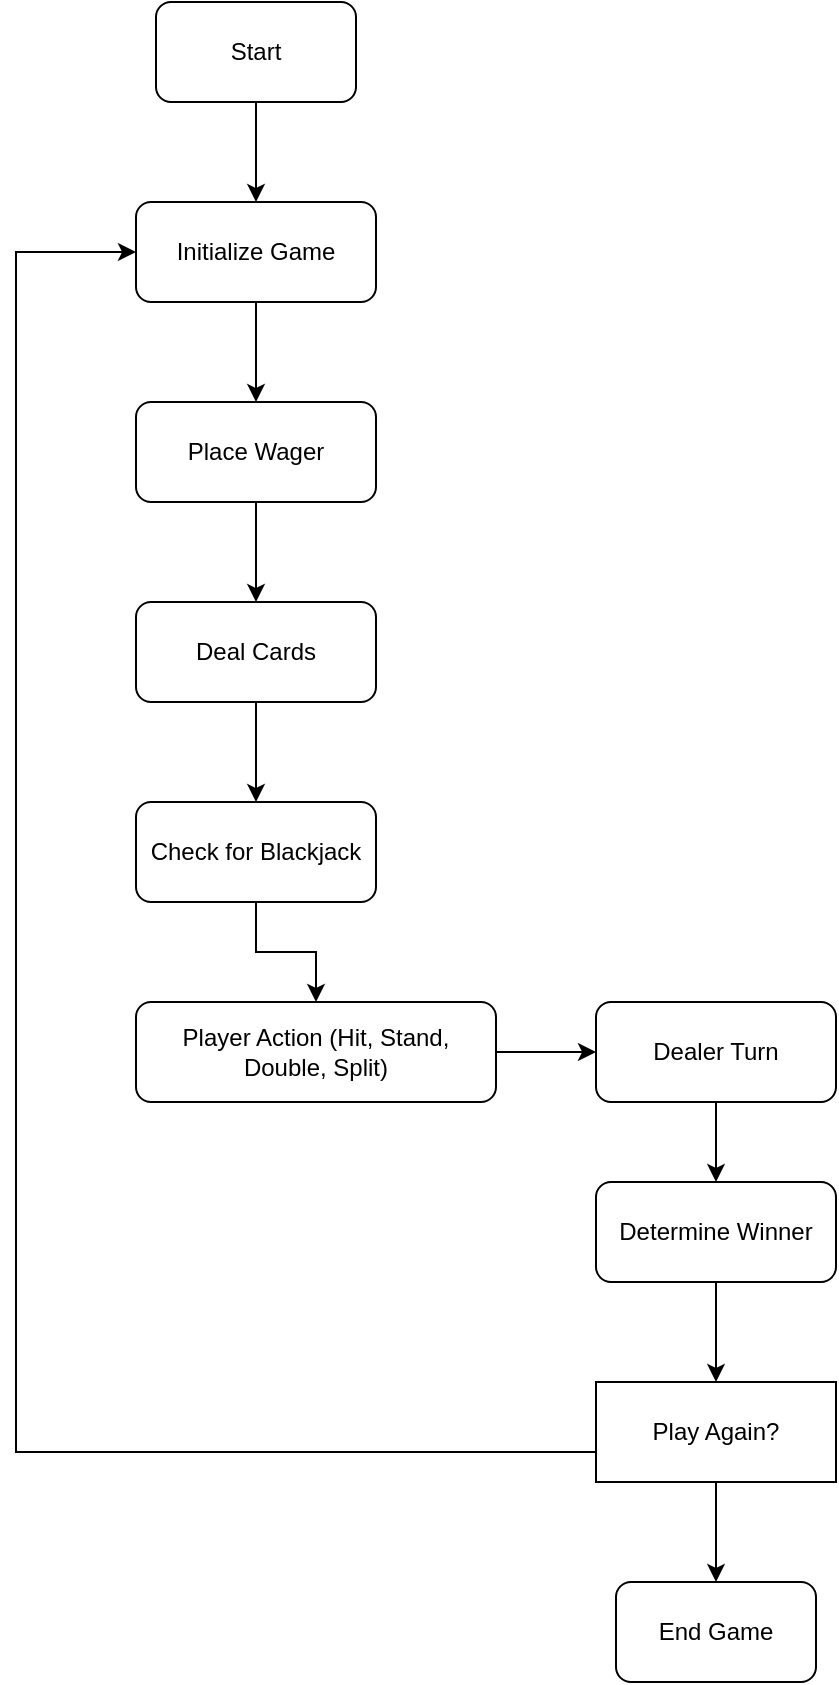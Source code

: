 <mxfile>
    <diagram name="Blackjack Game Flowchart" id="0">
        <mxGraphModel dx="636" dy="544" grid="1" gridSize="10" guides="1" tooltips="1" connect="1" arrows="1" fold="1" page="1" pageScale="1" pageWidth="827" pageHeight="1169" math="0" shadow="0">
            <root>
                <mxCell id="0"/>
                <mxCell id="1" parent="0"/>
                <mxCell id="start" value="Start" style="rounded=1;whiteSpace=wrap;html=1;" parent="1" vertex="1">
                    <mxGeometry x="110" y="50" width="100" height="50" as="geometry"/>
                </mxCell>
                <mxCell id="init" value="Initialize Game" style="rounded=1;whiteSpace=wrap;html=1;" parent="1" vertex="1">
                    <mxGeometry x="100" y="150" width="120" height="50" as="geometry"/>
                </mxCell>
                <mxCell id="wager" value="Place Wager" style="rounded=1;whiteSpace=wrap;html=1;" parent="1" vertex="1">
                    <mxGeometry x="100" y="250" width="120" height="50" as="geometry"/>
                </mxCell>
                <mxCell id="deal" value="Deal Cards" style="rounded=1;whiteSpace=wrap;html=1;" parent="1" vertex="1">
                    <mxGeometry x="100" y="350" width="120" height="50" as="geometry"/>
                </mxCell>
                <mxCell id="blackjack" value="Check for Blackjack" style="rounded=1;whiteSpace=wrap;html=1;" parent="1" vertex="1">
                    <mxGeometry x="100" y="450" width="120" height="50" as="geometry"/>
                </mxCell>
                <mxCell id="decision" value="Player Action (Hit, Stand, Double, Split)" style="rounded=1;whiteSpace=wrap;html=1;" parent="1" vertex="1">
                    <mxGeometry x="100" y="550" width="180" height="50" as="geometry"/>
                </mxCell>
                <mxCell id="dealer" value="Dealer Turn" style="rounded=1;whiteSpace=wrap;html=1;" parent="1" vertex="1">
                    <mxGeometry x="330" y="550" width="120" height="50" as="geometry"/>
                </mxCell>
                <mxCell id="winner" value="Determine Winner" style="rounded=1;whiteSpace=wrap;html=1;" parent="1" vertex="1">
                    <mxGeometry x="330" y="640" width="120" height="50" as="geometry"/>
                </mxCell>
                <mxCell id="playAgain" value="Play Again?" style="diamond;whiteSpace=wrap;html=1;" parent="1" vertex="1">
                    <mxGeometry x="330" y="740" width="120" height="50" as="geometry"/>
                </mxCell>
                <mxCell id="end" value="End Game" style="rounded=1;whiteSpace=wrap;html=1;" parent="1" vertex="1">
                    <mxGeometry x="340" y="840" width="100" height="50" as="geometry"/>
                </mxCell>
                <mxCell id="start-init" parent="1" source="start" target="init" edge="1">
                    <mxGeometry relative="1" as="geometry"/>
                </mxCell>
                <mxCell id="init-wager" parent="1" source="init" target="wager" edge="1">
                    <mxGeometry relative="1" as="geometry"/>
                </mxCell>
                <mxCell id="wager-deal" parent="1" source="wager" target="deal" edge="1">
                    <mxGeometry relative="1" as="geometry"/>
                </mxCell>
                <mxCell id="deal-blackjack" parent="1" source="deal" target="blackjack" edge="1">
                    <mxGeometry relative="1" as="geometry"/>
                </mxCell>
                <mxCell id="blackjack-decision" style="edgeStyle=orthogonalEdgeStyle;rounded=0;" parent="1" source="blackjack" target="decision" edge="1">
                    <mxGeometry relative="1" as="geometry"/>
                </mxCell>
                <mxCell id="decision-dealer" parent="1" source="decision" target="dealer" edge="1">
                    <mxGeometry relative="1" as="geometry"/>
                </mxCell>
                <mxCell id="dealer-winner" style="edgeStyle=orthogonalEdgeStyle;rounded=0;" parent="1" source="dealer" target="winner" edge="1">
                    <mxGeometry relative="1" as="geometry">
                        <Array as="points">
                            <mxPoint x="390" y="620"/>
                            <mxPoint x="390" y="620"/>
                        </Array>
                    </mxGeometry>
                </mxCell>
                <mxCell id="winner-playAgain" parent="1" source="winner" target="playAgain" edge="1">
                    <mxGeometry relative="1" as="geometry"/>
                </mxCell>
                <mxCell id="playAgain-end" parent="1" source="playAgain" target="end" edge="1">
                    <mxGeometry relative="1" as="geometry"/>
                </mxCell>
                <mxCell id="playAgain-init" style="entryX=0;entryY=0.5;entryDx=0;entryDy=0;rounded=0;edgeStyle=orthogonalEdgeStyle;" parent="1" source="playAgain" target="init" edge="1">
                    <mxGeometry relative="1" as="geometry">
                        <Array as="points">
                            <mxPoint x="40" y="775"/>
                            <mxPoint x="40" y="175"/>
                        </Array>
                    </mxGeometry>
                    <mxPoint x="250" y="750" as="sourcePoint"/>
                    <mxPoint x="250" y="150" as="targetPoint"/>
                </mxCell>
            </root>
        </mxGraphModel>
    </diagram>
</mxfile>